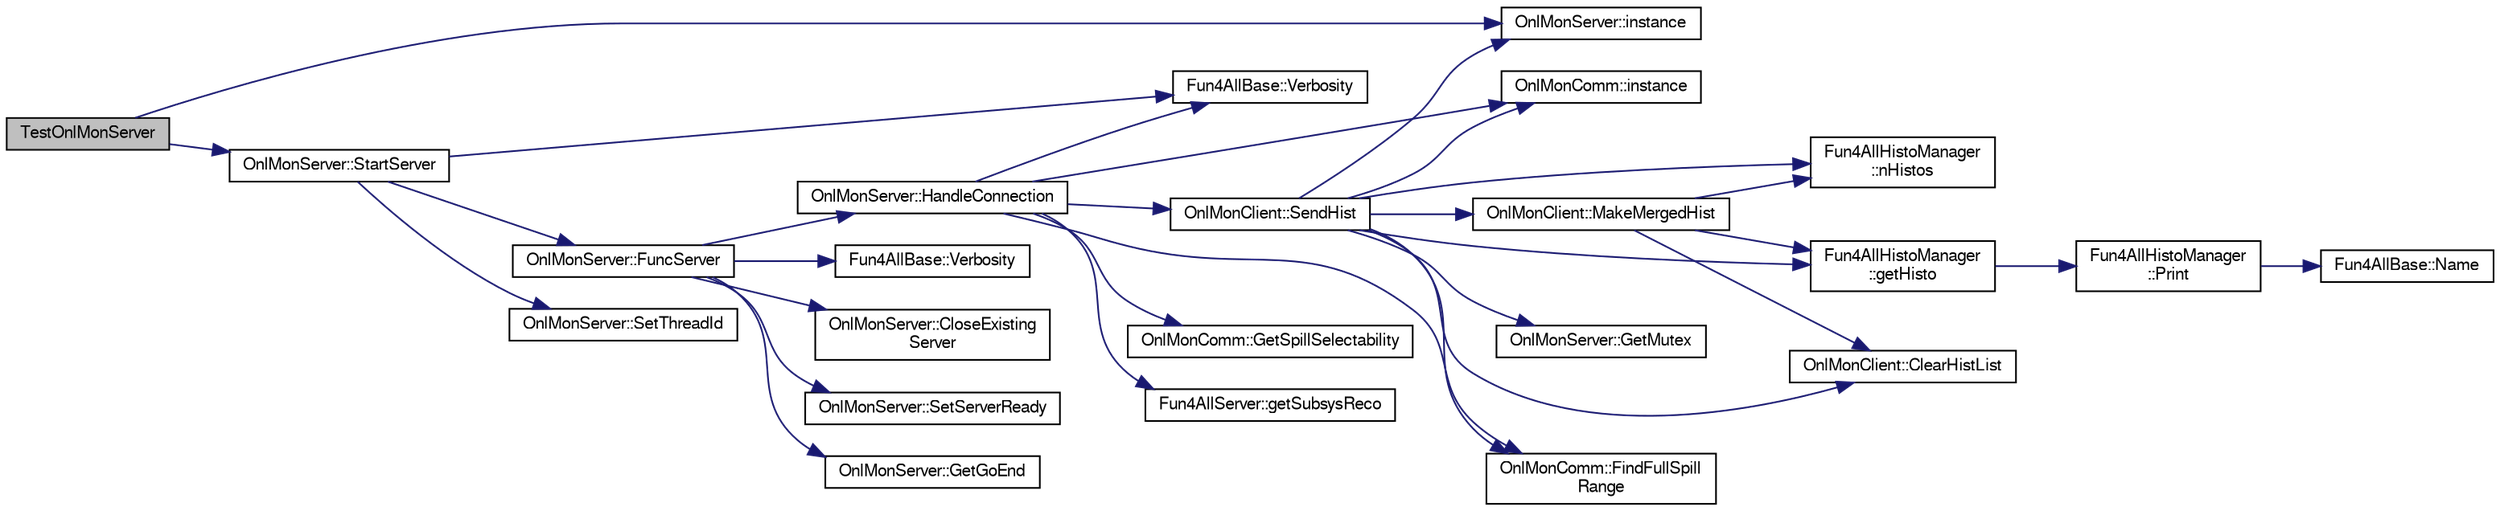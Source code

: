 digraph "TestOnlMonServer"
{
  bgcolor="transparent";
  edge [fontname="FreeSans",fontsize="10",labelfontname="FreeSans",labelfontsize="10"];
  node [fontname="FreeSans",fontsize="10",shape=record];
  rankdir="LR";
  Node1 [label="TestOnlMonServer",height=0.2,width=0.4,color="black", fillcolor="grey75", style="filled" fontcolor="black"];
  Node1 -> Node2 [color="midnightblue",fontsize="10",style="solid",fontname="FreeSans"];
  Node2 [label="OnlMonServer::instance",height=0.2,width=0.4,color="black",URL="$d8/d38/classOnlMonServer.html#a051f5d14c8aee2413bb6f69cb92dc096"];
  Node1 -> Node3 [color="midnightblue",fontsize="10",style="solid",fontname="FreeSans"];
  Node3 [label="OnlMonServer::StartServer",height=0.2,width=0.4,color="black",URL="$d8/d38/classOnlMonServer.html#a1faba47a8f98c19d258624675f820705"];
  Node3 -> Node4 [color="midnightblue",fontsize="10",style="solid",fontname="FreeSans"];
  Node4 [label="Fun4AllBase::Verbosity",height=0.2,width=0.4,color="black",URL="$d5/dec/classFun4AllBase.html#a8a5c77a92bdac6bc043476e132379a40",tooltip="Gets the verbosity of this module. "];
  Node3 -> Node5 [color="midnightblue",fontsize="10",style="solid",fontname="FreeSans"];
  Node5 [label="OnlMonServer::FuncServer",height=0.2,width=0.4,color="black",URL="$d8/d38/classOnlMonServer.html#a6b92b7327c6c0a063d3478cd8422e42c"];
  Node5 -> Node6 [color="midnightblue",fontsize="10",style="solid",fontname="FreeSans"];
  Node6 [label="Fun4AllBase::Verbosity",height=0.2,width=0.4,color="black",URL="$d5/dec/classFun4AllBase.html#a05da2261577843028cf78e99171343b9",tooltip="Sets the verbosity of this module (0 by default=quiet). "];
  Node5 -> Node7 [color="midnightblue",fontsize="10",style="solid",fontname="FreeSans"];
  Node7 [label="OnlMonServer::CloseExisting\lServer",height=0.2,width=0.4,color="black",URL="$d8/d38/classOnlMonServer.html#ad3f6a87980699ad1d95c7c4588f15e2f",tooltip="Close an existing server process if such exists. "];
  Node5 -> Node8 [color="midnightblue",fontsize="10",style="solid",fontname="FreeSans"];
  Node8 [label="OnlMonServer::SetServerReady",height=0.2,width=0.4,color="black",URL="$d8/d38/classOnlMonServer.html#a010169e02d5d39a6f3880a1f2a26b647"];
  Node5 -> Node9 [color="midnightblue",fontsize="10",style="solid",fontname="FreeSans"];
  Node9 [label="OnlMonServer::HandleConnection",height=0.2,width=0.4,color="black",URL="$d8/d38/classOnlMonServer.html#a9693ee62bc93597159ee3afcab2e4fe3"];
  Node9 -> Node4 [color="midnightblue",fontsize="10",style="solid",fontname="FreeSans"];
  Node9 -> Node10 [color="midnightblue",fontsize="10",style="solid",fontname="FreeSans"];
  Node10 [label="OnlMonComm::instance",height=0.2,width=0.4,color="black",URL="$d9/d95/classOnlMonComm.html#a2702d6965a37f5a31ff1dd2bd1032ab9"];
  Node9 -> Node11 [color="midnightblue",fontsize="10",style="solid",fontname="FreeSans"];
  Node11 [label="OnlMonComm::FindFullSpill\lRange",height=0.2,width=0.4,color="black",URL="$d9/d95/classOnlMonComm.html#ae0a72b4c6bda5159f30bd6647e2fcab5"];
  Node9 -> Node12 [color="midnightblue",fontsize="10",style="solid",fontname="FreeSans"];
  Node12 [label="OnlMonComm::GetSpillSelectability",height=0.2,width=0.4,color="black",URL="$d9/d95/classOnlMonComm.html#afb904a339e037649ccd461dad49f6d6f"];
  Node9 -> Node13 [color="midnightblue",fontsize="10",style="solid",fontname="FreeSans"];
  Node13 [label="Fun4AllServer::getSubsysReco",height=0.2,width=0.4,color="black",URL="$da/d29/classFun4AllServer.html#ac6d47a2b3bc98933a03fd63bb75d624a"];
  Node9 -> Node14 [color="midnightblue",fontsize="10",style="solid",fontname="FreeSans"];
  Node14 [label="OnlMonClient::SendHist",height=0.2,width=0.4,color="black",URL="$d9/d62/classOnlMonClient.html#a99db500a862ab027dceda35548427aa7"];
  Node14 -> Node2 [color="midnightblue",fontsize="10",style="solid",fontname="FreeSans"];
  Node14 -> Node15 [color="midnightblue",fontsize="10",style="solid",fontname="FreeSans"];
  Node15 [label="OnlMonServer::GetMutex",height=0.2,width=0.4,color="black",URL="$d8/d38/classOnlMonServer.html#a4428944573417576d1f839fff4f3d548"];
  Node14 -> Node10 [color="midnightblue",fontsize="10",style="solid",fontname="FreeSans"];
  Node14 -> Node11 [color="midnightblue",fontsize="10",style="solid",fontname="FreeSans"];
  Node14 -> Node16 [color="midnightblue",fontsize="10",style="solid",fontname="FreeSans"];
  Node16 [label="OnlMonClient::MakeMergedHist",height=0.2,width=0.4,color="black",URL="$d9/d62/classOnlMonClient.html#a5327959f5913f05de4a7bed106a66604"];
  Node16 -> Node17 [color="midnightblue",fontsize="10",style="solid",fontname="FreeSans"];
  Node17 [label="OnlMonClient::ClearHistList",height=0.2,width=0.4,color="black",URL="$d9/d62/classOnlMonClient.html#a6ebde70bd4ffa2905ad9e4ec66b5e86f"];
  Node16 -> Node18 [color="midnightblue",fontsize="10",style="solid",fontname="FreeSans"];
  Node18 [label="Fun4AllHistoManager\l::nHistos",height=0.2,width=0.4,color="black",URL="$d3/d96/classFun4AllHistoManager.html#abacd0eae0fd26e6a6b55895348dcf402"];
  Node16 -> Node19 [color="midnightblue",fontsize="10",style="solid",fontname="FreeSans"];
  Node19 [label="Fun4AllHistoManager\l::getHisto",height=0.2,width=0.4,color="black",URL="$d3/d96/classFun4AllHistoManager.html#ae5401f032b650d41224dfa0e2f12d364"];
  Node19 -> Node20 [color="midnightblue",fontsize="10",style="solid",fontname="FreeSans"];
  Node20 [label="Fun4AllHistoManager\l::Print",height=0.2,width=0.4,color="black",URL="$d3/d96/classFun4AllHistoManager.html#ac920f5943d99ae803f4bf8a7a88c31da"];
  Node20 -> Node21 [color="midnightblue",fontsize="10",style="solid",fontname="FreeSans"];
  Node21 [label="Fun4AllBase::Name",height=0.2,width=0.4,color="black",URL="$d5/dec/classFun4AllBase.html#a41f9ac377743d046f590617fd6f4f0ed",tooltip="Returns the name of this module. "];
  Node14 -> Node18 [color="midnightblue",fontsize="10",style="solid",fontname="FreeSans"];
  Node14 -> Node19 [color="midnightblue",fontsize="10",style="solid",fontname="FreeSans"];
  Node14 -> Node17 [color="midnightblue",fontsize="10",style="solid",fontname="FreeSans"];
  Node5 -> Node22 [color="midnightblue",fontsize="10",style="solid",fontname="FreeSans"];
  Node22 [label="OnlMonServer::GetGoEnd",height=0.2,width=0.4,color="black",URL="$d8/d38/classOnlMonServer.html#a01ca3f07a4426ade7bbf56dcfa540b88"];
  Node3 -> Node23 [color="midnightblue",fontsize="10",style="solid",fontname="FreeSans"];
  Node23 [label="OnlMonServer::SetThreadId",height=0.2,width=0.4,color="black",URL="$d8/d38/classOnlMonServer.html#ad47951c3720d1d0c910767acdc2f8ee8"];
}
